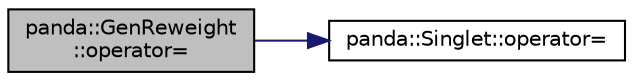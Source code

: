 digraph "panda::GenReweight::operator="
{
 // INTERACTIVE_SVG=YES
  edge [fontname="Helvetica",fontsize="10",labelfontname="Helvetica",labelfontsize="10"];
  node [fontname="Helvetica",fontsize="10",shape=record];
  rankdir="LR";
  Node1 [label="panda::GenReweight\l::operator=",height=0.2,width=0.4,color="black", fillcolor="grey75", style="filled" fontcolor="black"];
  Node1 -> Node2 [color="midnightblue",fontsize="10",style="solid"];
  Node2 [label="panda::Singlet::operator=",height=0.2,width=0.4,color="black", fillcolor="white", style="filled",URL="$classpanda_1_1Singlet.html#a161b3df14c430fd7f1afdd64d098b211"];
}
